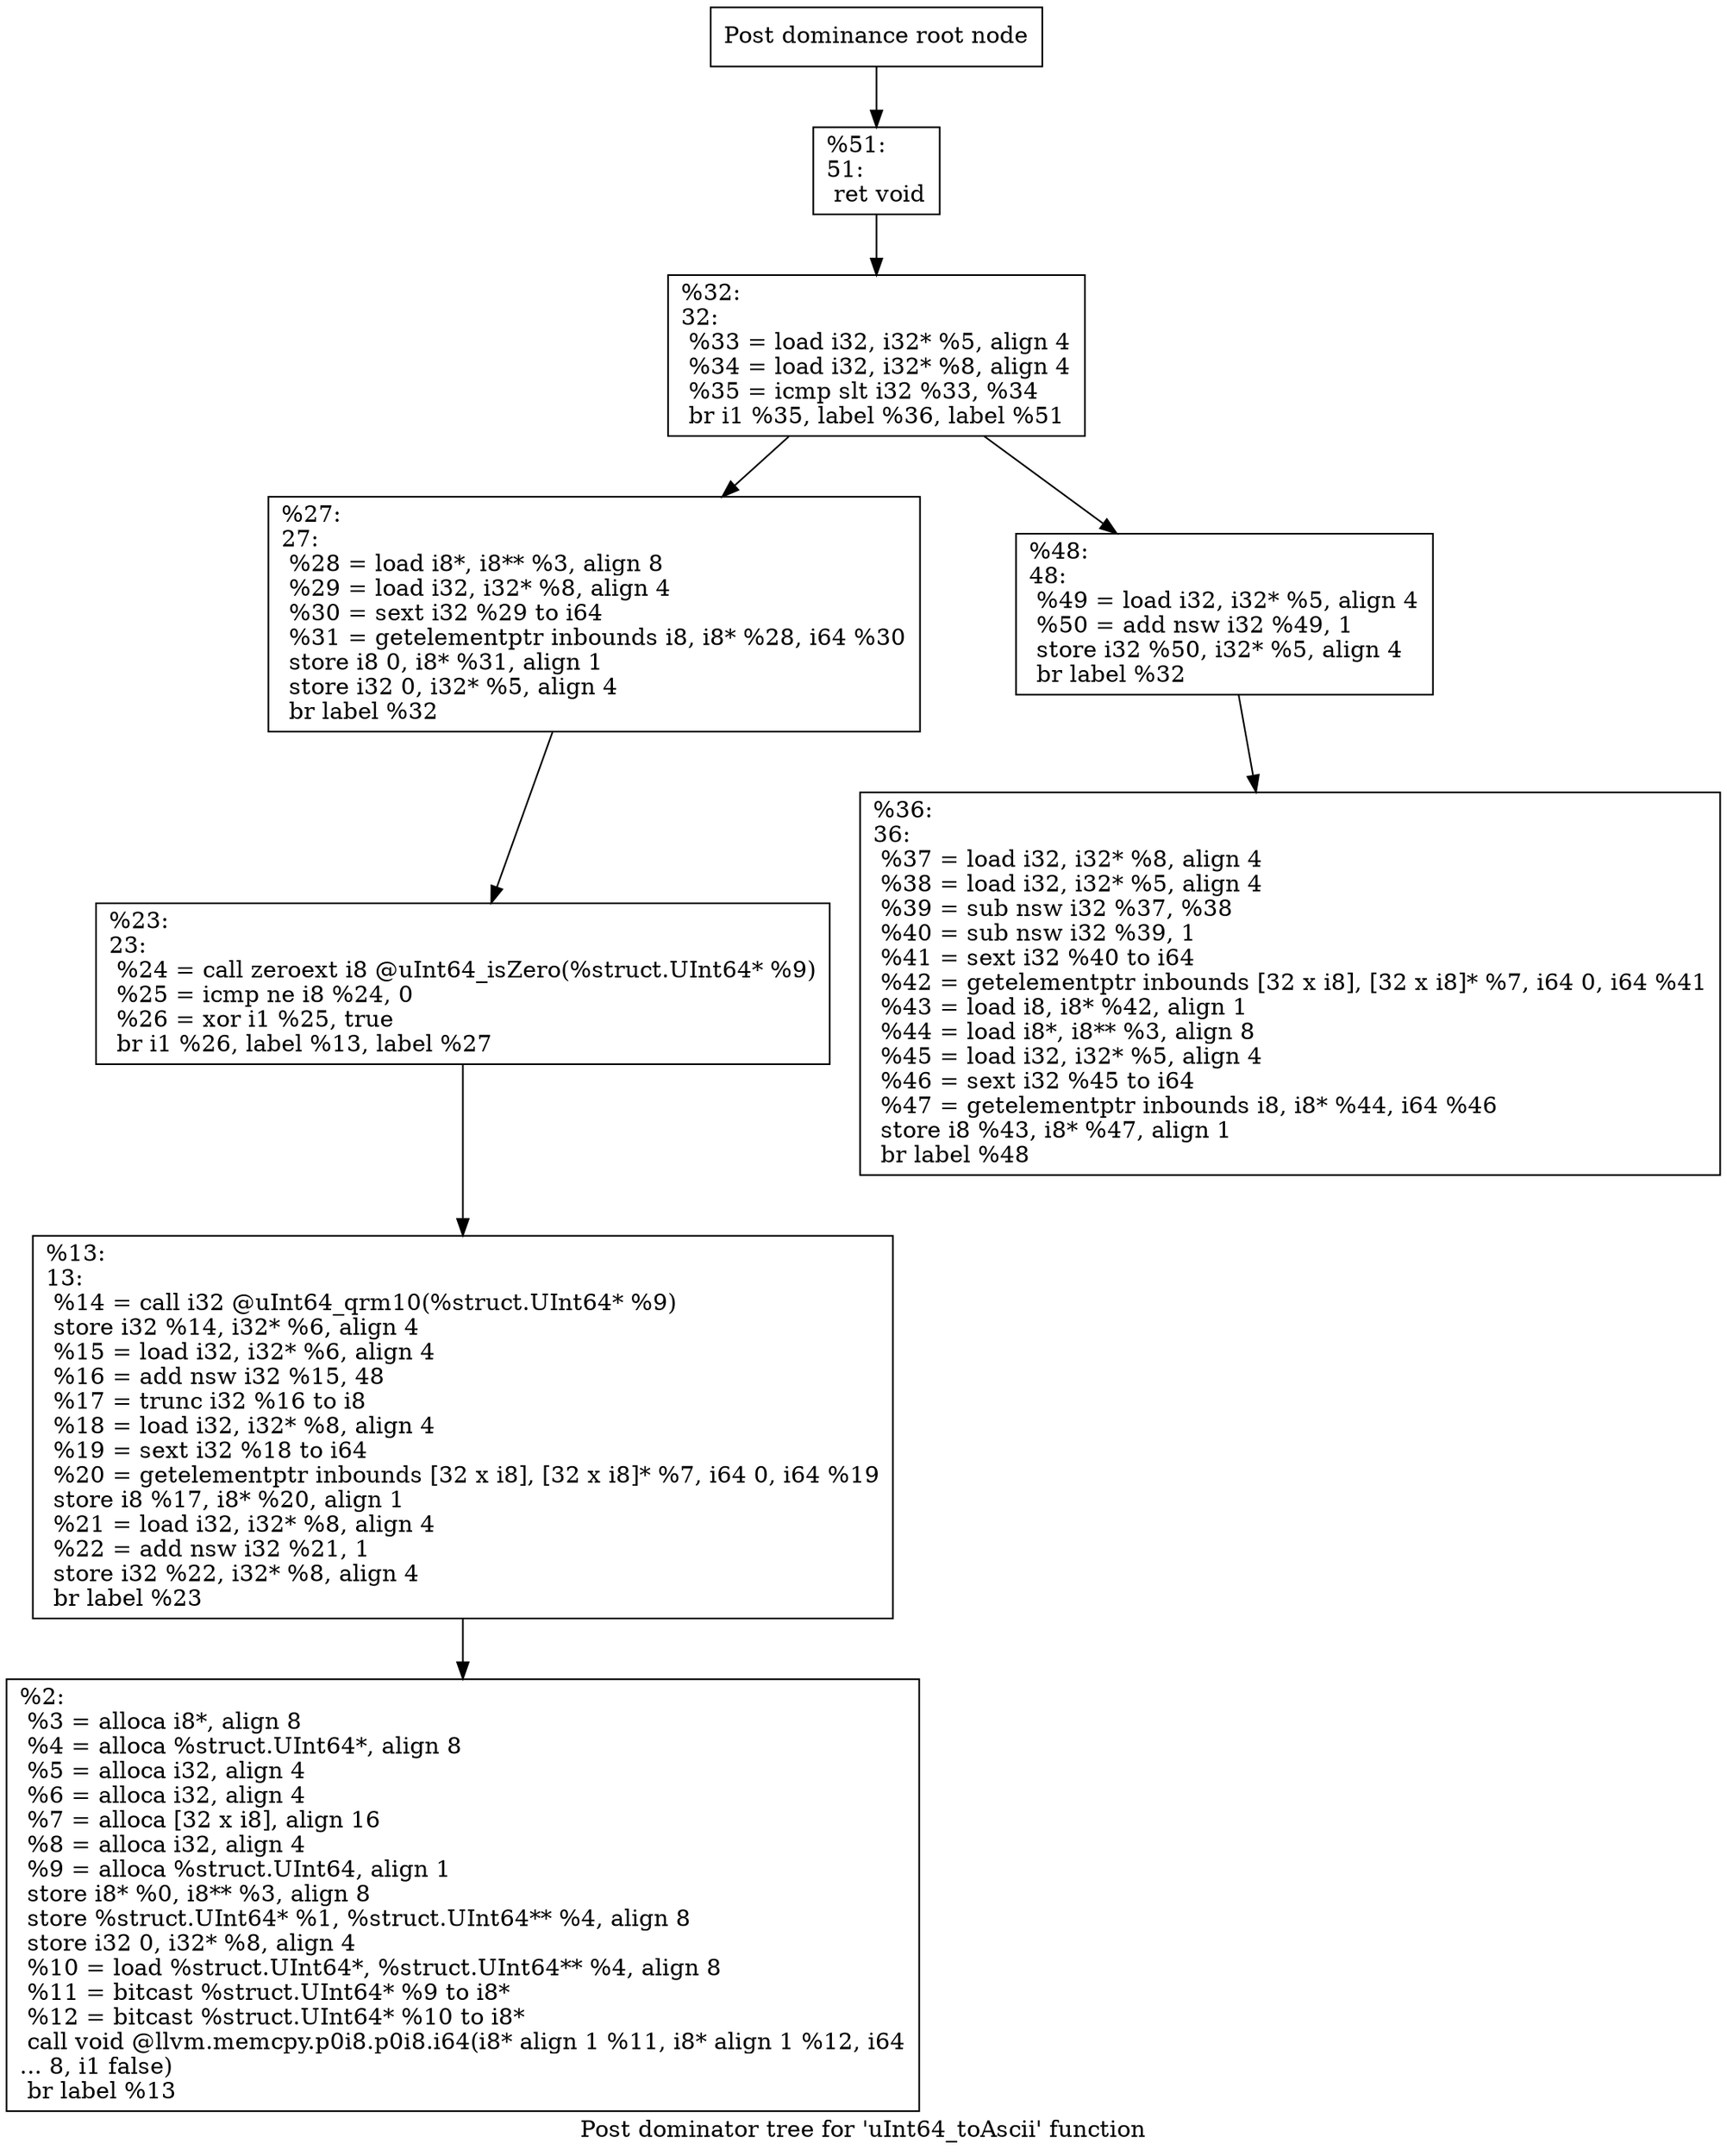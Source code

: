 digraph "Post dominator tree for 'uInt64_toAscii' function" {
	label="Post dominator tree for 'uInt64_toAscii' function";

	Node0x16e50a0 [shape=record,label="{Post dominance root node}"];
	Node0x16e50a0 -> Node0x1713a20;
	Node0x1713a20 [shape=record,label="{%51:\l51:                                               \l  ret void\l}"];
	Node0x1713a20 -> Node0x162a2f0;
	Node0x162a2f0 [shape=record,label="{%32:\l32:                                               \l  %33 = load i32, i32* %5, align 4\l  %34 = load i32, i32* %8, align 4\l  %35 = icmp slt i32 %33, %34\l  br i1 %35, label %36, label %51\l}"];
	Node0x162a2f0 -> Node0x14f94a0;
	Node0x162a2f0 -> Node0x16db880;
	Node0x14f94a0 [shape=record,label="{%27:\l27:                                               \l  %28 = load i8*, i8** %3, align 8\l  %29 = load i32, i32* %8, align 4\l  %30 = sext i32 %29 to i64\l  %31 = getelementptr inbounds i8, i8* %28, i64 %30\l  store i8 0, i8* %31, align 1\l  store i32 0, i32* %5, align 4\l  br label %32\l}"];
	Node0x14f94a0 -> Node0x13dfa00;
	Node0x13dfa00 [shape=record,label="{%23:\l23:                                               \l  %24 = call zeroext i8 @uInt64_isZero(%struct.UInt64* %9)\l  %25 = icmp ne i8 %24, 0\l  %26 = xor i1 %25, true\l  br i1 %26, label %13, label %27\l}"];
	Node0x13dfa00 -> Node0x1584760;
	Node0x1584760 [shape=record,label="{%13:\l13:                                               \l  %14 = call i32 @uInt64_qrm10(%struct.UInt64* %9)\l  store i32 %14, i32* %6, align 4\l  %15 = load i32, i32* %6, align 4\l  %16 = add nsw i32 %15, 48\l  %17 = trunc i32 %16 to i8\l  %18 = load i32, i32* %8, align 4\l  %19 = sext i32 %18 to i64\l  %20 = getelementptr inbounds [32 x i8], [32 x i8]* %7, i64 0, i64 %19\l  store i8 %17, i8* %20, align 1\l  %21 = load i32, i32* %8, align 4\l  %22 = add nsw i32 %21, 1\l  store i32 %22, i32* %8, align 4\l  br label %23\l}"];
	Node0x1584760 -> Node0x162b270;
	Node0x162b270 [shape=record,label="{%2:\l  %3 = alloca i8*, align 8\l  %4 = alloca %struct.UInt64*, align 8\l  %5 = alloca i32, align 4\l  %6 = alloca i32, align 4\l  %7 = alloca [32 x i8], align 16\l  %8 = alloca i32, align 4\l  %9 = alloca %struct.UInt64, align 1\l  store i8* %0, i8** %3, align 8\l  store %struct.UInt64* %1, %struct.UInt64** %4, align 8\l  store i32 0, i32* %8, align 4\l  %10 = load %struct.UInt64*, %struct.UInt64** %4, align 8\l  %11 = bitcast %struct.UInt64* %9 to i8*\l  %12 = bitcast %struct.UInt64* %10 to i8*\l  call void @llvm.memcpy.p0i8.p0i8.i64(i8* align 1 %11, i8* align 1 %12, i64\l... 8, i1 false)\l  br label %13\l}"];
	Node0x16db880 [shape=record,label="{%48:\l48:                                               \l  %49 = load i32, i32* %5, align 4\l  %50 = add nsw i32 %49, 1\l  store i32 %50, i32* %5, align 4\l  br label %32\l}"];
	Node0x16db880 -> Node0x1643a20;
	Node0x1643a20 [shape=record,label="{%36:\l36:                                               \l  %37 = load i32, i32* %8, align 4\l  %38 = load i32, i32* %5, align 4\l  %39 = sub nsw i32 %37, %38\l  %40 = sub nsw i32 %39, 1\l  %41 = sext i32 %40 to i64\l  %42 = getelementptr inbounds [32 x i8], [32 x i8]* %7, i64 0, i64 %41\l  %43 = load i8, i8* %42, align 1\l  %44 = load i8*, i8** %3, align 8\l  %45 = load i32, i32* %5, align 4\l  %46 = sext i32 %45 to i64\l  %47 = getelementptr inbounds i8, i8* %44, i64 %46\l  store i8 %43, i8* %47, align 1\l  br label %48\l}"];
}
